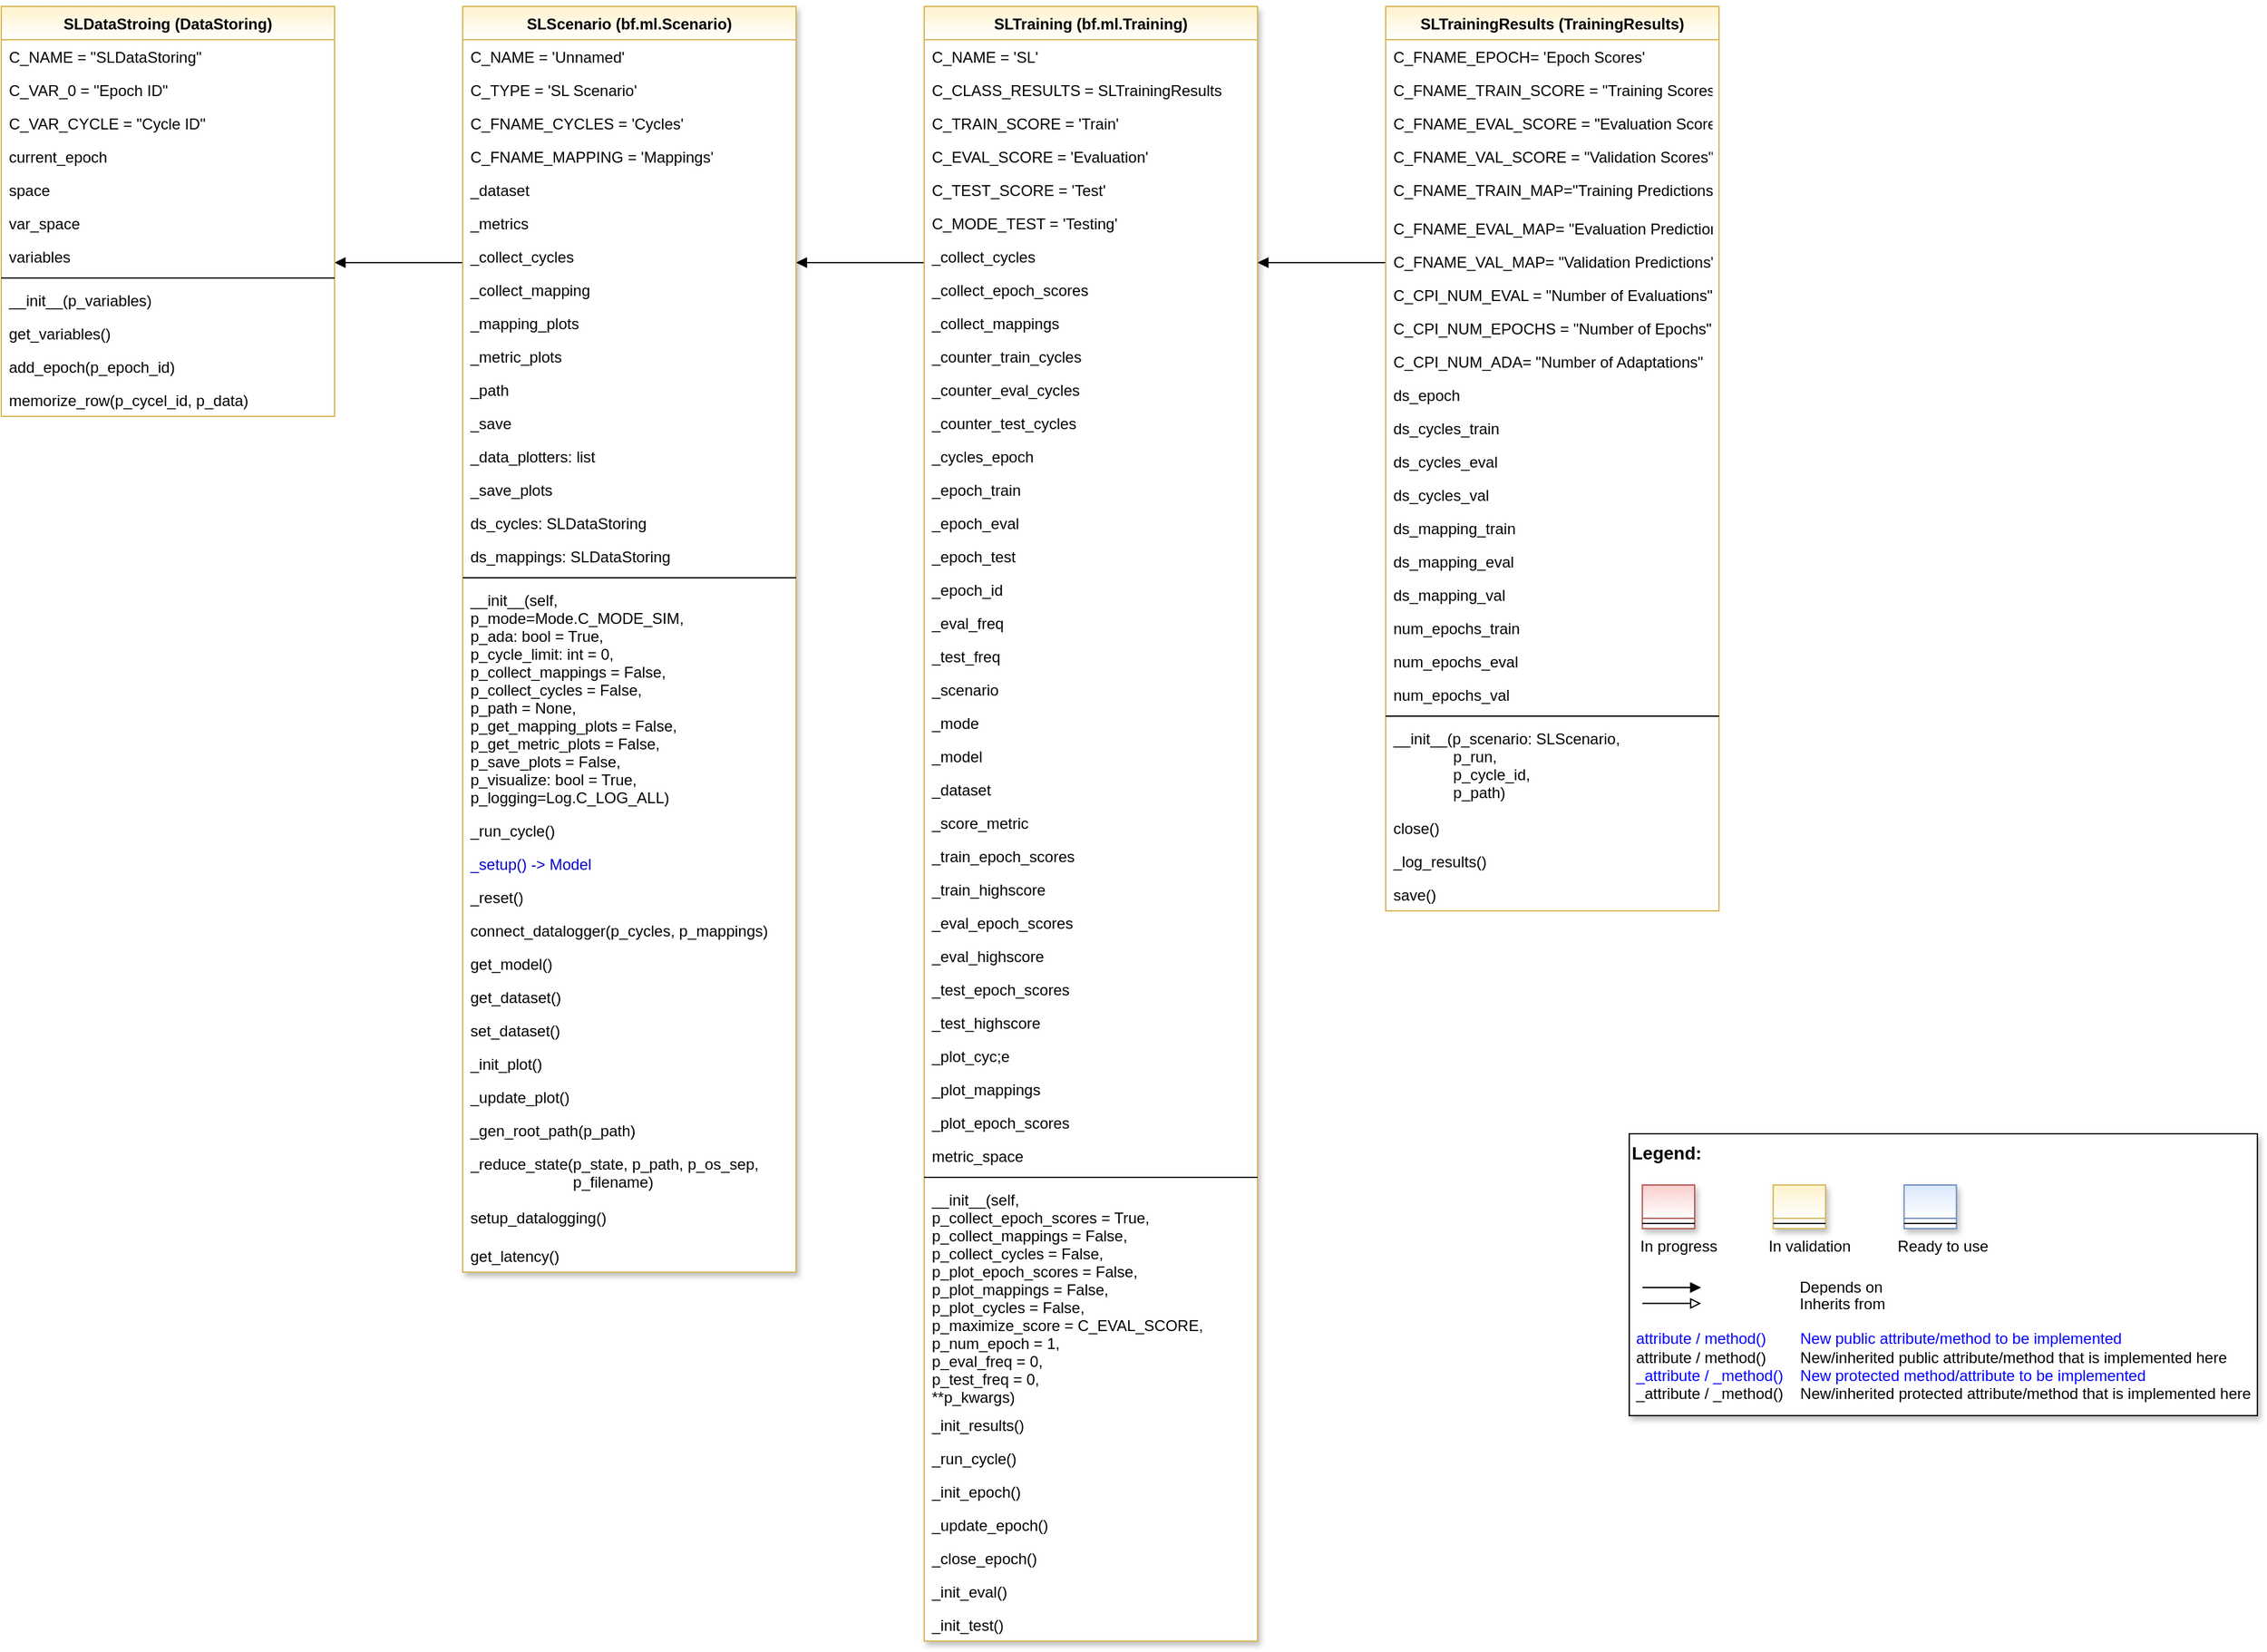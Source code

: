 <mxfile version="20.2.3" type="device"><diagram id="Pyk5RbYVW8fhE4Jm_Tjc" name="Page-1"><mxGraphModel dx="1024" dy="689" grid="1" gridSize="10" guides="1" tooltips="1" connect="1" arrows="1" fold="1" page="1" pageScale="1" pageWidth="4681" pageHeight="3300" math="0" shadow="0"><root><mxCell id="0"/><mxCell id="1" parent="0"/><mxCell id="3GnxijYAT0KeObN0MTjf-117" style="edgeStyle=orthogonalEdgeStyle;rounded=0;orthogonalLoop=1;jettySize=auto;html=1;endArrow=block;endFill=1;" edge="1" parent="1" source="3GnxijYAT0KeObN0MTjf-1" target="3GnxijYAT0KeObN0MTjf-45"><mxGeometry relative="1" as="geometry"><Array as="points"><mxPoint x="820" y="360"/><mxPoint x="820" y="360"/></Array></mxGeometry></mxCell><mxCell id="3GnxijYAT0KeObN0MTjf-1" value="SLTraining (bf.ml.Training)" style="swimlane;fontStyle=1;align=center;verticalAlign=top;childLayout=stackLayout;horizontal=1;startSize=26;horizontalStack=0;resizeParent=1;resizeLast=0;collapsible=1;marginBottom=0;rounded=0;shadow=1;strokeWidth=1;fillColor=#fff2cc;strokeColor=#d6b656;swimlaneFillColor=default;gradientColor=#FFFFFF;" vertex="1" parent="1"><mxGeometry x="880" y="160" width="260" height="1276" as="geometry"><mxRectangle x="230" y="140" width="160" height="26" as="alternateBounds"/></mxGeometry></mxCell><mxCell id="3GnxijYAT0KeObN0MTjf-2" value="C_NAME = 'SL'" style="text;align=left;verticalAlign=top;spacingLeft=4;spacingRight=4;overflow=hidden;rotatable=0;points=[[0,0.5],[1,0.5]];portConstraint=eastwest;" vertex="1" parent="3GnxijYAT0KeObN0MTjf-1"><mxGeometry y="26" width="260" height="26" as="geometry"/></mxCell><mxCell id="3GnxijYAT0KeObN0MTjf-3" value="C_CLASS_RESULTS = SLTrainingResults" style="text;align=left;verticalAlign=top;spacingLeft=4;spacingRight=4;overflow=hidden;rotatable=0;points=[[0,0.5],[1,0.5]];portConstraint=eastwest;" vertex="1" parent="3GnxijYAT0KeObN0MTjf-1"><mxGeometry y="52" width="260" height="26" as="geometry"/></mxCell><mxCell id="3GnxijYAT0KeObN0MTjf-4" value="C_TRAIN_SCORE = 'Train'" style="text;align=left;verticalAlign=top;spacingLeft=4;spacingRight=4;overflow=hidden;rotatable=0;points=[[0,0.5],[1,0.5]];portConstraint=eastwest;" vertex="1" parent="3GnxijYAT0KeObN0MTjf-1"><mxGeometry y="78" width="260" height="26" as="geometry"/></mxCell><mxCell id="3GnxijYAT0KeObN0MTjf-5" value="C_EVAL_SCORE = 'Evaluation'" style="text;align=left;verticalAlign=top;spacingLeft=4;spacingRight=4;overflow=hidden;rotatable=0;points=[[0,0.5],[1,0.5]];portConstraint=eastwest;" vertex="1" parent="3GnxijYAT0KeObN0MTjf-1"><mxGeometry y="104" width="260" height="26" as="geometry"/></mxCell><mxCell id="3GnxijYAT0KeObN0MTjf-6" value="C_TEST_SCORE = 'Test'" style="text;align=left;verticalAlign=top;spacingLeft=4;spacingRight=4;overflow=hidden;rotatable=0;points=[[0,0.5],[1,0.5]];portConstraint=eastwest;" vertex="1" parent="3GnxijYAT0KeObN0MTjf-1"><mxGeometry y="130" width="260" height="26" as="geometry"/></mxCell><mxCell id="3GnxijYAT0KeObN0MTjf-7" value="C_MODE_TEST = 'Testing'" style="text;align=left;verticalAlign=top;spacingLeft=4;spacingRight=4;overflow=hidden;rotatable=0;points=[[0,0.5],[1,0.5]];portConstraint=eastwest;" vertex="1" parent="3GnxijYAT0KeObN0MTjf-1"><mxGeometry y="156" width="260" height="26" as="geometry"/></mxCell><mxCell id="3GnxijYAT0KeObN0MTjf-8" value="_collect_cycles" style="text;align=left;verticalAlign=top;spacingLeft=4;spacingRight=4;overflow=hidden;rotatable=0;points=[[0,0.5],[1,0.5]];portConstraint=eastwest;" vertex="1" parent="3GnxijYAT0KeObN0MTjf-1"><mxGeometry y="182" width="260" height="26" as="geometry"/></mxCell><mxCell id="3GnxijYAT0KeObN0MTjf-9" value="_collect_epoch_scores" style="text;align=left;verticalAlign=top;spacingLeft=4;spacingRight=4;overflow=hidden;rotatable=0;points=[[0,0.5],[1,0.5]];portConstraint=eastwest;" vertex="1" parent="3GnxijYAT0KeObN0MTjf-1"><mxGeometry y="208" width="260" height="26" as="geometry"/></mxCell><mxCell id="3GnxijYAT0KeObN0MTjf-10" value="_collect_mappings" style="text;align=left;verticalAlign=top;spacingLeft=4;spacingRight=4;overflow=hidden;rotatable=0;points=[[0,0.5],[1,0.5]];portConstraint=eastwest;" vertex="1" parent="3GnxijYAT0KeObN0MTjf-1"><mxGeometry y="234" width="260" height="26" as="geometry"/></mxCell><mxCell id="3GnxijYAT0KeObN0MTjf-11" value="_counter_train_cycles" style="text;align=left;verticalAlign=top;spacingLeft=4;spacingRight=4;overflow=hidden;rotatable=0;points=[[0,0.5],[1,0.5]];portConstraint=eastwest;" vertex="1" parent="3GnxijYAT0KeObN0MTjf-1"><mxGeometry y="260" width="260" height="26" as="geometry"/></mxCell><mxCell id="3GnxijYAT0KeObN0MTjf-12" value="_counter_eval_cycles" style="text;align=left;verticalAlign=top;spacingLeft=4;spacingRight=4;overflow=hidden;rotatable=0;points=[[0,0.5],[1,0.5]];portConstraint=eastwest;" vertex="1" parent="3GnxijYAT0KeObN0MTjf-1"><mxGeometry y="286" width="260" height="26" as="geometry"/></mxCell><mxCell id="3GnxijYAT0KeObN0MTjf-13" value="_counter_test_cycles" style="text;align=left;verticalAlign=top;spacingLeft=4;spacingRight=4;overflow=hidden;rotatable=0;points=[[0,0.5],[1,0.5]];portConstraint=eastwest;" vertex="1" parent="3GnxijYAT0KeObN0MTjf-1"><mxGeometry y="312" width="260" height="26" as="geometry"/></mxCell><mxCell id="3GnxijYAT0KeObN0MTjf-14" value="_cycles_epoch" style="text;align=left;verticalAlign=top;spacingLeft=4;spacingRight=4;overflow=hidden;rotatable=0;points=[[0,0.5],[1,0.5]];portConstraint=eastwest;" vertex="1" parent="3GnxijYAT0KeObN0MTjf-1"><mxGeometry y="338" width="260" height="26" as="geometry"/></mxCell><mxCell id="3GnxijYAT0KeObN0MTjf-15" value="_epoch_train" style="text;align=left;verticalAlign=top;spacingLeft=4;spacingRight=4;overflow=hidden;rotatable=0;points=[[0,0.5],[1,0.5]];portConstraint=eastwest;" vertex="1" parent="3GnxijYAT0KeObN0MTjf-1"><mxGeometry y="364" width="260" height="26" as="geometry"/></mxCell><mxCell id="3GnxijYAT0KeObN0MTjf-16" value="_epoch_eval" style="text;align=left;verticalAlign=top;spacingLeft=4;spacingRight=4;overflow=hidden;rotatable=0;points=[[0,0.5],[1,0.5]];portConstraint=eastwest;" vertex="1" parent="3GnxijYAT0KeObN0MTjf-1"><mxGeometry y="390" width="260" height="26" as="geometry"/></mxCell><mxCell id="3GnxijYAT0KeObN0MTjf-17" value="_epoch_test" style="text;align=left;verticalAlign=top;spacingLeft=4;spacingRight=4;overflow=hidden;rotatable=0;points=[[0,0.5],[1,0.5]];portConstraint=eastwest;" vertex="1" parent="3GnxijYAT0KeObN0MTjf-1"><mxGeometry y="416" width="260" height="26" as="geometry"/></mxCell><mxCell id="3GnxijYAT0KeObN0MTjf-18" value="_epoch_id" style="text;align=left;verticalAlign=top;spacingLeft=4;spacingRight=4;overflow=hidden;rotatable=0;points=[[0,0.5],[1,0.5]];portConstraint=eastwest;" vertex="1" parent="3GnxijYAT0KeObN0MTjf-1"><mxGeometry y="442" width="260" height="26" as="geometry"/></mxCell><mxCell id="3GnxijYAT0KeObN0MTjf-19" value="_eval_freq" style="text;align=left;verticalAlign=top;spacingLeft=4;spacingRight=4;overflow=hidden;rotatable=0;points=[[0,0.5],[1,0.5]];portConstraint=eastwest;" vertex="1" parent="3GnxijYAT0KeObN0MTjf-1"><mxGeometry y="468" width="260" height="26" as="geometry"/></mxCell><mxCell id="3GnxijYAT0KeObN0MTjf-20" value="_test_freq" style="text;align=left;verticalAlign=top;spacingLeft=4;spacingRight=4;overflow=hidden;rotatable=0;points=[[0,0.5],[1,0.5]];portConstraint=eastwest;" vertex="1" parent="3GnxijYAT0KeObN0MTjf-1"><mxGeometry y="494" width="260" height="26" as="geometry"/></mxCell><mxCell id="3GnxijYAT0KeObN0MTjf-21" value="_scenario" style="text;align=left;verticalAlign=top;spacingLeft=4;spacingRight=4;overflow=hidden;rotatable=0;points=[[0,0.5],[1,0.5]];portConstraint=eastwest;" vertex="1" parent="3GnxijYAT0KeObN0MTjf-1"><mxGeometry y="520" width="260" height="26" as="geometry"/></mxCell><mxCell id="3GnxijYAT0KeObN0MTjf-22" value="_mode" style="text;align=left;verticalAlign=top;spacingLeft=4;spacingRight=4;overflow=hidden;rotatable=0;points=[[0,0.5],[1,0.5]];portConstraint=eastwest;" vertex="1" parent="3GnxijYAT0KeObN0MTjf-1"><mxGeometry y="546" width="260" height="26" as="geometry"/></mxCell><mxCell id="3GnxijYAT0KeObN0MTjf-23" value="_model" style="text;align=left;verticalAlign=top;spacingLeft=4;spacingRight=4;overflow=hidden;rotatable=0;points=[[0,0.5],[1,0.5]];portConstraint=eastwest;" vertex="1" parent="3GnxijYAT0KeObN0MTjf-1"><mxGeometry y="572" width="260" height="26" as="geometry"/></mxCell><mxCell id="3GnxijYAT0KeObN0MTjf-24" value="_dataset" style="text;align=left;verticalAlign=top;spacingLeft=4;spacingRight=4;overflow=hidden;rotatable=0;points=[[0,0.5],[1,0.5]];portConstraint=eastwest;" vertex="1" parent="3GnxijYAT0KeObN0MTjf-1"><mxGeometry y="598" width="260" height="26" as="geometry"/></mxCell><mxCell id="3GnxijYAT0KeObN0MTjf-25" value="_score_metric" style="text;align=left;verticalAlign=top;spacingLeft=4;spacingRight=4;overflow=hidden;rotatable=0;points=[[0,0.5],[1,0.5]];portConstraint=eastwest;" vertex="1" parent="3GnxijYAT0KeObN0MTjf-1"><mxGeometry y="624" width="260" height="26" as="geometry"/></mxCell><mxCell id="3GnxijYAT0KeObN0MTjf-26" value="_train_epoch_scores" style="text;align=left;verticalAlign=top;spacingLeft=4;spacingRight=4;overflow=hidden;rotatable=0;points=[[0,0.5],[1,0.5]];portConstraint=eastwest;" vertex="1" parent="3GnxijYAT0KeObN0MTjf-1"><mxGeometry y="650" width="260" height="26" as="geometry"/></mxCell><mxCell id="3GnxijYAT0KeObN0MTjf-27" value="_train_highscore" style="text;align=left;verticalAlign=top;spacingLeft=4;spacingRight=4;overflow=hidden;rotatable=0;points=[[0,0.5],[1,0.5]];portConstraint=eastwest;" vertex="1" parent="3GnxijYAT0KeObN0MTjf-1"><mxGeometry y="676" width="260" height="26" as="geometry"/></mxCell><mxCell id="3GnxijYAT0KeObN0MTjf-28" value="_eval_epoch_scores" style="text;align=left;verticalAlign=top;spacingLeft=4;spacingRight=4;overflow=hidden;rotatable=0;points=[[0,0.5],[1,0.5]];portConstraint=eastwest;" vertex="1" parent="3GnxijYAT0KeObN0MTjf-1"><mxGeometry y="702" width="260" height="26" as="geometry"/></mxCell><mxCell id="3GnxijYAT0KeObN0MTjf-29" value="_eval_highscore" style="text;align=left;verticalAlign=top;spacingLeft=4;spacingRight=4;overflow=hidden;rotatable=0;points=[[0,0.5],[1,0.5]];portConstraint=eastwest;" vertex="1" parent="3GnxijYAT0KeObN0MTjf-1"><mxGeometry y="728" width="260" height="26" as="geometry"/></mxCell><mxCell id="3GnxijYAT0KeObN0MTjf-30" value="_test_epoch_scores" style="text;align=left;verticalAlign=top;spacingLeft=4;spacingRight=4;overflow=hidden;rotatable=0;points=[[0,0.5],[1,0.5]];portConstraint=eastwest;" vertex="1" parent="3GnxijYAT0KeObN0MTjf-1"><mxGeometry y="754" width="260" height="26" as="geometry"/></mxCell><mxCell id="3GnxijYAT0KeObN0MTjf-31" value="_test_highscore" style="text;align=left;verticalAlign=top;spacingLeft=4;spacingRight=4;overflow=hidden;rotatable=0;points=[[0,0.5],[1,0.5]];portConstraint=eastwest;" vertex="1" parent="3GnxijYAT0KeObN0MTjf-1"><mxGeometry y="780" width="260" height="26" as="geometry"/></mxCell><mxCell id="3GnxijYAT0KeObN0MTjf-32" value="_plot_cyc;e" style="text;align=left;verticalAlign=top;spacingLeft=4;spacingRight=4;overflow=hidden;rotatable=0;points=[[0,0.5],[1,0.5]];portConstraint=eastwest;" vertex="1" parent="3GnxijYAT0KeObN0MTjf-1"><mxGeometry y="806" width="260" height="26" as="geometry"/></mxCell><mxCell id="3GnxijYAT0KeObN0MTjf-33" value="_plot_mappings" style="text;align=left;verticalAlign=top;spacingLeft=4;spacingRight=4;overflow=hidden;rotatable=0;points=[[0,0.5],[1,0.5]];portConstraint=eastwest;" vertex="1" parent="3GnxijYAT0KeObN0MTjf-1"><mxGeometry y="832" width="260" height="26" as="geometry"/></mxCell><mxCell id="3GnxijYAT0KeObN0MTjf-34" value="_plot_epoch_scores" style="text;align=left;verticalAlign=top;spacingLeft=4;spacingRight=4;overflow=hidden;rotatable=0;points=[[0,0.5],[1,0.5]];portConstraint=eastwest;" vertex="1" parent="3GnxijYAT0KeObN0MTjf-1"><mxGeometry y="858" width="260" height="26" as="geometry"/></mxCell><mxCell id="3GnxijYAT0KeObN0MTjf-35" value="metric_space" style="text;align=left;verticalAlign=top;spacingLeft=4;spacingRight=4;overflow=hidden;rotatable=0;points=[[0,0.5],[1,0.5]];portConstraint=eastwest;" vertex="1" parent="3GnxijYAT0KeObN0MTjf-1"><mxGeometry y="884" width="260" height="26" as="geometry"/></mxCell><mxCell id="3GnxijYAT0KeObN0MTjf-36" value="" style="line;html=1;strokeWidth=1;align=left;verticalAlign=middle;spacingTop=-1;spacingLeft=3;spacingRight=3;rotatable=0;labelPosition=right;points=[];portConstraint=eastwest;" vertex="1" parent="3GnxijYAT0KeObN0MTjf-1"><mxGeometry y="910" width="260" height="8" as="geometry"/></mxCell><mxCell id="3GnxijYAT0KeObN0MTjf-37" value="__init__(self,&#10;             p_collect_epoch_scores = True,&#10;             p_collect_mappings = False,&#10;             p_collect_cycles = False,&#10;             p_plot_epoch_scores = False,&#10;             p_plot_mappings = False,&#10;             p_plot_cycles = False,&#10;             p_maximize_score = C_EVAL_SCORE,&#10;             p_num_epoch = 1,&#10;             p_eval_freq = 0,&#10;             p_test_freq = 0,&#10;             **p_kwargs)" style="text;align=left;verticalAlign=top;spacingLeft=4;spacingRight=4;overflow=hidden;rotatable=0;points=[[0,0.5],[1,0.5]];portConstraint=eastwest;" vertex="1" parent="3GnxijYAT0KeObN0MTjf-1"><mxGeometry y="918" width="260" height="176" as="geometry"/></mxCell><mxCell id="3GnxijYAT0KeObN0MTjf-38" value="_init_results()" style="text;align=left;verticalAlign=top;spacingLeft=4;spacingRight=4;overflow=hidden;rotatable=0;points=[[0,0.5],[1,0.5]];portConstraint=eastwest;" vertex="1" parent="3GnxijYAT0KeObN0MTjf-1"><mxGeometry y="1094" width="260" height="26" as="geometry"/></mxCell><mxCell id="3GnxijYAT0KeObN0MTjf-39" value="_run_cycle()" style="text;align=left;verticalAlign=top;spacingLeft=4;spacingRight=4;overflow=hidden;rotatable=0;points=[[0,0.5],[1,0.5]];portConstraint=eastwest;" vertex="1" parent="3GnxijYAT0KeObN0MTjf-1"><mxGeometry y="1120" width="260" height="26" as="geometry"/></mxCell><mxCell id="3GnxijYAT0KeObN0MTjf-40" value="_init_epoch()" style="text;align=left;verticalAlign=top;spacingLeft=4;spacingRight=4;overflow=hidden;rotatable=0;points=[[0,0.5],[1,0.5]];portConstraint=eastwest;" vertex="1" parent="3GnxijYAT0KeObN0MTjf-1"><mxGeometry y="1146" width="260" height="26" as="geometry"/></mxCell><mxCell id="3GnxijYAT0KeObN0MTjf-41" value="_update_epoch()" style="text;align=left;verticalAlign=top;spacingLeft=4;spacingRight=4;overflow=hidden;rotatable=0;points=[[0,0.5],[1,0.5]];portConstraint=eastwest;" vertex="1" parent="3GnxijYAT0KeObN0MTjf-1"><mxGeometry y="1172" width="260" height="26" as="geometry"/></mxCell><mxCell id="3GnxijYAT0KeObN0MTjf-42" value="_close_epoch()" style="text;align=left;verticalAlign=top;spacingLeft=4;spacingRight=4;overflow=hidden;rotatable=0;points=[[0,0.5],[1,0.5]];portConstraint=eastwest;" vertex="1" parent="3GnxijYAT0KeObN0MTjf-1"><mxGeometry y="1198" width="260" height="26" as="geometry"/></mxCell><mxCell id="3GnxijYAT0KeObN0MTjf-43" value="_init_eval()" style="text;align=left;verticalAlign=top;spacingLeft=4;spacingRight=4;overflow=hidden;rotatable=0;points=[[0,0.5],[1,0.5]];portConstraint=eastwest;" vertex="1" parent="3GnxijYAT0KeObN0MTjf-1"><mxGeometry y="1224" width="260" height="26" as="geometry"/></mxCell><mxCell id="3GnxijYAT0KeObN0MTjf-44" value="_init_test()" style="text;align=left;verticalAlign=top;spacingLeft=4;spacingRight=4;overflow=hidden;rotatable=0;points=[[0,0.5],[1,0.5]];portConstraint=eastwest;" vertex="1" parent="3GnxijYAT0KeObN0MTjf-1"><mxGeometry y="1250" width="260" height="26" as="geometry"/></mxCell><mxCell id="3GnxijYAT0KeObN0MTjf-116" style="edgeStyle=orthogonalEdgeStyle;rounded=0;orthogonalLoop=1;jettySize=auto;html=1;endArrow=block;endFill=1;" edge="1" parent="1" source="3GnxijYAT0KeObN0MTjf-45" target="3GnxijYAT0KeObN0MTjf-103"><mxGeometry relative="1" as="geometry"><Array as="points"><mxPoint x="440" y="360"/><mxPoint x="440" y="360"/></Array></mxGeometry></mxCell><mxCell id="3GnxijYAT0KeObN0MTjf-45" value="SLScenario (bf.ml.Scenario)" style="swimlane;fontStyle=1;align=center;verticalAlign=top;childLayout=stackLayout;horizontal=1;startSize=26;horizontalStack=0;resizeParent=1;resizeLast=0;collapsible=1;marginBottom=0;rounded=0;shadow=1;strokeWidth=1;fillColor=#fff2cc;strokeColor=#d6b656;swimlaneFillColor=default;gradientColor=#FFFFFF;" vertex="1" parent="1"><mxGeometry x="520" y="160" width="260" height="988" as="geometry"><mxRectangle x="230" y="140" width="160" height="26" as="alternateBounds"/></mxGeometry></mxCell><mxCell id="3GnxijYAT0KeObN0MTjf-46" value="C_NAME = 'Unnamed'" style="text;align=left;verticalAlign=top;spacingLeft=4;spacingRight=4;overflow=hidden;rotatable=0;points=[[0,0.5],[1,0.5]];portConstraint=eastwest;" vertex="1" parent="3GnxijYAT0KeObN0MTjf-45"><mxGeometry y="26" width="260" height="26" as="geometry"/></mxCell><mxCell id="3GnxijYAT0KeObN0MTjf-47" value="C_TYPE = 'SL Scenario'" style="text;align=left;verticalAlign=top;spacingLeft=4;spacingRight=4;overflow=hidden;rotatable=0;points=[[0,0.5],[1,0.5]];portConstraint=eastwest;" vertex="1" parent="3GnxijYAT0KeObN0MTjf-45"><mxGeometry y="52" width="260" height="26" as="geometry"/></mxCell><mxCell id="3GnxijYAT0KeObN0MTjf-48" value="C_FNAME_CYCLES = 'Cycles'" style="text;align=left;verticalAlign=top;spacingLeft=4;spacingRight=4;overflow=hidden;rotatable=0;points=[[0,0.5],[1,0.5]];portConstraint=eastwest;" vertex="1" parent="3GnxijYAT0KeObN0MTjf-45"><mxGeometry y="78" width="260" height="26" as="geometry"/></mxCell><mxCell id="3GnxijYAT0KeObN0MTjf-49" value="C_FNAME_MAPPING = 'Mappings'" style="text;align=left;verticalAlign=top;spacingLeft=4;spacingRight=4;overflow=hidden;rotatable=0;points=[[0,0.5],[1,0.5]];portConstraint=eastwest;" vertex="1" parent="3GnxijYAT0KeObN0MTjf-45"><mxGeometry y="104" width="260" height="26" as="geometry"/></mxCell><mxCell id="3GnxijYAT0KeObN0MTjf-50" value="_dataset" style="text;align=left;verticalAlign=top;spacingLeft=4;spacingRight=4;overflow=hidden;rotatable=0;points=[[0,0.5],[1,0.5]];portConstraint=eastwest;" vertex="1" parent="3GnxijYAT0KeObN0MTjf-45"><mxGeometry y="130" width="260" height="26" as="geometry"/></mxCell><mxCell id="3GnxijYAT0KeObN0MTjf-51" value="_metrics" style="text;align=left;verticalAlign=top;spacingLeft=4;spacingRight=4;overflow=hidden;rotatable=0;points=[[0,0.5],[1,0.5]];portConstraint=eastwest;" vertex="1" parent="3GnxijYAT0KeObN0MTjf-45"><mxGeometry y="156" width="260" height="26" as="geometry"/></mxCell><mxCell id="3GnxijYAT0KeObN0MTjf-52" value="_collect_cycles" style="text;align=left;verticalAlign=top;spacingLeft=4;spacingRight=4;overflow=hidden;rotatable=0;points=[[0,0.5],[1,0.5]];portConstraint=eastwest;" vertex="1" parent="3GnxijYAT0KeObN0MTjf-45"><mxGeometry y="182" width="260" height="26" as="geometry"/></mxCell><mxCell id="3GnxijYAT0KeObN0MTjf-53" value="_collect_mapping" style="text;align=left;verticalAlign=top;spacingLeft=4;spacingRight=4;overflow=hidden;rotatable=0;points=[[0,0.5],[1,0.5]];portConstraint=eastwest;" vertex="1" parent="3GnxijYAT0KeObN0MTjf-45"><mxGeometry y="208" width="260" height="26" as="geometry"/></mxCell><mxCell id="3GnxijYAT0KeObN0MTjf-54" value="_mapping_plots" style="text;align=left;verticalAlign=top;spacingLeft=4;spacingRight=4;overflow=hidden;rotatable=0;points=[[0,0.5],[1,0.5]];portConstraint=eastwest;" vertex="1" parent="3GnxijYAT0KeObN0MTjf-45"><mxGeometry y="234" width="260" height="26" as="geometry"/></mxCell><mxCell id="3GnxijYAT0KeObN0MTjf-55" value="_metric_plots" style="text;align=left;verticalAlign=top;spacingLeft=4;spacingRight=4;overflow=hidden;rotatable=0;points=[[0,0.5],[1,0.5]];portConstraint=eastwest;" vertex="1" parent="3GnxijYAT0KeObN0MTjf-45"><mxGeometry y="260" width="260" height="26" as="geometry"/></mxCell><mxCell id="3GnxijYAT0KeObN0MTjf-56" value="_path" style="text;align=left;verticalAlign=top;spacingLeft=4;spacingRight=4;overflow=hidden;rotatable=0;points=[[0,0.5],[1,0.5]];portConstraint=eastwest;" vertex="1" parent="3GnxijYAT0KeObN0MTjf-45"><mxGeometry y="286" width="260" height="26" as="geometry"/></mxCell><mxCell id="3GnxijYAT0KeObN0MTjf-57" value="_save" style="text;align=left;verticalAlign=top;spacingLeft=4;spacingRight=4;overflow=hidden;rotatable=0;points=[[0,0.5],[1,0.5]];portConstraint=eastwest;" vertex="1" parent="3GnxijYAT0KeObN0MTjf-45"><mxGeometry y="312" width="260" height="26" as="geometry"/></mxCell><mxCell id="3GnxijYAT0KeObN0MTjf-58" value="_data_plotters: list" style="text;align=left;verticalAlign=top;spacingLeft=4;spacingRight=4;overflow=hidden;rotatable=0;points=[[0,0.5],[1,0.5]];portConstraint=eastwest;" vertex="1" parent="3GnxijYAT0KeObN0MTjf-45"><mxGeometry y="338" width="260" height="26" as="geometry"/></mxCell><mxCell id="3GnxijYAT0KeObN0MTjf-59" value="_save_plots" style="text;align=left;verticalAlign=top;spacingLeft=4;spacingRight=4;overflow=hidden;rotatable=0;points=[[0,0.5],[1,0.5]];portConstraint=eastwest;" vertex="1" parent="3GnxijYAT0KeObN0MTjf-45"><mxGeometry y="364" width="260" height="26" as="geometry"/></mxCell><mxCell id="3GnxijYAT0KeObN0MTjf-60" value="ds_cycles: SLDataStoring" style="text;align=left;verticalAlign=top;spacingLeft=4;spacingRight=4;overflow=hidden;rotatable=0;points=[[0,0.5],[1,0.5]];portConstraint=eastwest;" vertex="1" parent="3GnxijYAT0KeObN0MTjf-45"><mxGeometry y="390" width="260" height="26" as="geometry"/></mxCell><mxCell id="3GnxijYAT0KeObN0MTjf-61" value="ds_mappings: SLDataStoring" style="text;align=left;verticalAlign=top;spacingLeft=4;spacingRight=4;overflow=hidden;rotatable=0;points=[[0,0.5],[1,0.5]];portConstraint=eastwest;" vertex="1" parent="3GnxijYAT0KeObN0MTjf-45"><mxGeometry y="416" width="260" height="26" as="geometry"/></mxCell><mxCell id="3GnxijYAT0KeObN0MTjf-62" value="" style="line;html=1;strokeWidth=1;align=left;verticalAlign=middle;spacingTop=-1;spacingLeft=3;spacingRight=3;rotatable=0;labelPosition=right;points=[];portConstraint=eastwest;" vertex="1" parent="3GnxijYAT0KeObN0MTjf-45"><mxGeometry y="442" width="260" height="8" as="geometry"/></mxCell><mxCell id="3GnxijYAT0KeObN0MTjf-63" value="__init__(self,&#10;             p_mode=Mode.C_MODE_SIM,&#10;             p_ada: bool = True,&#10;             p_cycle_limit: int = 0,&#10;             p_collect_mappings = False,&#10;             p_collect_cycles = False,&#10;             p_path = None,&#10;             p_get_mapping_plots = False,&#10;             p_get_metric_plots = False,&#10;             p_save_plots = False,&#10;             p_visualize: bool = True,&#10;             p_logging=Log.C_LOG_ALL)" style="text;align=left;verticalAlign=top;spacingLeft=4;spacingRight=4;overflow=hidden;rotatable=0;points=[[0,0.5],[1,0.5]];portConstraint=eastwest;" vertex="1" parent="3GnxijYAT0KeObN0MTjf-45"><mxGeometry y="450" width="260" height="180" as="geometry"/></mxCell><mxCell id="3GnxijYAT0KeObN0MTjf-64" value="_run_cycle()" style="text;align=left;verticalAlign=top;spacingLeft=4;spacingRight=4;overflow=hidden;rotatable=0;points=[[0,0.5],[1,0.5]];portConstraint=eastwest;" vertex="1" parent="3GnxijYAT0KeObN0MTjf-45"><mxGeometry y="630" width="260" height="26" as="geometry"/></mxCell><mxCell id="3GnxijYAT0KeObN0MTjf-65" value="_setup() -&gt; Model" style="text;align=left;verticalAlign=top;spacingLeft=4;spacingRight=4;overflow=hidden;rotatable=0;points=[[0,0.5],[1,0.5]];portConstraint=eastwest;fontColor=#0000CC;" vertex="1" parent="3GnxijYAT0KeObN0MTjf-45"><mxGeometry y="656" width="260" height="26" as="geometry"/></mxCell><mxCell id="3GnxijYAT0KeObN0MTjf-66" value="_reset()" style="text;align=left;verticalAlign=top;spacingLeft=4;spacingRight=4;overflow=hidden;rotatable=0;points=[[0,0.5],[1,0.5]];portConstraint=eastwest;" vertex="1" parent="3GnxijYAT0KeObN0MTjf-45"><mxGeometry y="682" width="260" height="26" as="geometry"/></mxCell><mxCell id="3GnxijYAT0KeObN0MTjf-67" value="connect_datalogger(p_cycles, p_mappings)" style="text;align=left;verticalAlign=top;spacingLeft=4;spacingRight=4;overflow=hidden;rotatable=0;points=[[0,0.5],[1,0.5]];portConstraint=eastwest;" vertex="1" parent="3GnxijYAT0KeObN0MTjf-45"><mxGeometry y="708" width="260" height="26" as="geometry"/></mxCell><mxCell id="3GnxijYAT0KeObN0MTjf-68" value="get_model()" style="text;align=left;verticalAlign=top;spacingLeft=4;spacingRight=4;overflow=hidden;rotatable=0;points=[[0,0.5],[1,0.5]];portConstraint=eastwest;" vertex="1" parent="3GnxijYAT0KeObN0MTjf-45"><mxGeometry y="734" width="260" height="26" as="geometry"/></mxCell><mxCell id="3GnxijYAT0KeObN0MTjf-69" value="get_dataset()" style="text;align=left;verticalAlign=top;spacingLeft=4;spacingRight=4;overflow=hidden;rotatable=0;points=[[0,0.5],[1,0.5]];portConstraint=eastwest;" vertex="1" parent="3GnxijYAT0KeObN0MTjf-45"><mxGeometry y="760" width="260" height="26" as="geometry"/></mxCell><mxCell id="3GnxijYAT0KeObN0MTjf-70" value="set_dataset()" style="text;align=left;verticalAlign=top;spacingLeft=4;spacingRight=4;overflow=hidden;rotatable=0;points=[[0,0.5],[1,0.5]];portConstraint=eastwest;" vertex="1" parent="3GnxijYAT0KeObN0MTjf-45"><mxGeometry y="786" width="260" height="26" as="geometry"/></mxCell><mxCell id="3GnxijYAT0KeObN0MTjf-71" value="_init_plot()" style="text;align=left;verticalAlign=top;spacingLeft=4;spacingRight=4;overflow=hidden;rotatable=0;points=[[0,0.5],[1,0.5]];portConstraint=eastwest;" vertex="1" parent="3GnxijYAT0KeObN0MTjf-45"><mxGeometry y="812" width="260" height="26" as="geometry"/></mxCell><mxCell id="3GnxijYAT0KeObN0MTjf-72" value="_update_plot()" style="text;align=left;verticalAlign=top;spacingLeft=4;spacingRight=4;overflow=hidden;rotatable=0;points=[[0,0.5],[1,0.5]];portConstraint=eastwest;" vertex="1" parent="3GnxijYAT0KeObN0MTjf-45"><mxGeometry y="838" width="260" height="26" as="geometry"/></mxCell><mxCell id="3GnxijYAT0KeObN0MTjf-73" value="_gen_root_path(p_path)" style="text;align=left;verticalAlign=top;spacingLeft=4;spacingRight=4;overflow=hidden;rotatable=0;points=[[0,0.5],[1,0.5]];portConstraint=eastwest;" vertex="1" parent="3GnxijYAT0KeObN0MTjf-45"><mxGeometry y="864" width="260" height="26" as="geometry"/></mxCell><mxCell id="3GnxijYAT0KeObN0MTjf-74" value="_reduce_state(p_state, p_path, p_os_sep,                         p_filename)" style="text;align=left;verticalAlign=top;spacingLeft=4;spacingRight=4;overflow=hidden;rotatable=0;points=[[0,0.5],[1,0.5]];portConstraint=eastwest;whiteSpace=wrap;" vertex="1" parent="3GnxijYAT0KeObN0MTjf-45"><mxGeometry y="890" width="260" height="42" as="geometry"/></mxCell><mxCell id="3GnxijYAT0KeObN0MTjf-75" value="setup_datalogging()" style="text;align=left;verticalAlign=top;spacingLeft=4;spacingRight=4;overflow=hidden;rotatable=0;points=[[0,0.5],[1,0.5]];portConstraint=eastwest;whiteSpace=wrap;" vertex="1" parent="3GnxijYAT0KeObN0MTjf-45"><mxGeometry y="932" width="260" height="30" as="geometry"/></mxCell><mxCell id="3GnxijYAT0KeObN0MTjf-76" value="get_latency()" style="text;align=left;verticalAlign=top;spacingLeft=4;spacingRight=4;overflow=hidden;rotatable=0;points=[[0,0.5],[1,0.5]];portConstraint=eastwest;" vertex="1" parent="3GnxijYAT0KeObN0MTjf-45"><mxGeometry y="962" width="260" height="26" as="geometry"/></mxCell><mxCell id="3GnxijYAT0KeObN0MTjf-118" style="edgeStyle=orthogonalEdgeStyle;rounded=0;orthogonalLoop=1;jettySize=auto;html=1;endArrow=block;endFill=1;" edge="1" parent="1" source="3GnxijYAT0KeObN0MTjf-77" target="3GnxijYAT0KeObN0MTjf-1"><mxGeometry relative="1" as="geometry"><Array as="points"><mxPoint x="1170" y="360"/><mxPoint x="1170" y="360"/></Array></mxGeometry></mxCell><mxCell id="3GnxijYAT0KeObN0MTjf-77" value="SLTrainingResults (TrainingResults)" style="swimlane;fontStyle=1;align=center;verticalAlign=top;childLayout=stackLayout;horizontal=1;startSize=26;horizontalStack=0;resizeParent=1;resizeParentMax=0;resizeLast=0;collapsible=1;marginBottom=0;fillColor=#fff2cc;strokeColor=#d6b656;swimlaneFillColor=default;gradientColor=#FFFFFF;" vertex="1" parent="1"><mxGeometry x="1240" y="160" width="260" height="706" as="geometry"/></mxCell><mxCell id="3GnxijYAT0KeObN0MTjf-78" value="C_FNAME_EPOCH= 'Epoch Scores'" style="text;strokeColor=none;fillColor=none;align=left;verticalAlign=top;spacingLeft=4;spacingRight=4;overflow=hidden;rotatable=0;points=[[0,0.5],[1,0.5]];portConstraint=eastwest;" vertex="1" parent="3GnxijYAT0KeObN0MTjf-77"><mxGeometry y="26" width="260" height="26" as="geometry"/></mxCell><mxCell id="3GnxijYAT0KeObN0MTjf-79" value="C_FNAME_TRAIN_SCORE = &quot;Training Scores&quot;" style="text;strokeColor=none;fillColor=none;align=left;verticalAlign=top;spacingLeft=4;spacingRight=4;overflow=hidden;rotatable=0;points=[[0,0.5],[1,0.5]];portConstraint=eastwest;" vertex="1" parent="3GnxijYAT0KeObN0MTjf-77"><mxGeometry y="52" width="260" height="26" as="geometry"/></mxCell><mxCell id="3GnxijYAT0KeObN0MTjf-80" value="C_FNAME_EVAL_SCORE = &quot;Evaluation Scores&quot;" style="text;strokeColor=none;fillColor=none;align=left;verticalAlign=top;spacingLeft=4;spacingRight=4;overflow=hidden;rotatable=0;points=[[0,0.5],[1,0.5]];portConstraint=eastwest;" vertex="1" parent="3GnxijYAT0KeObN0MTjf-77"><mxGeometry y="78" width="260" height="26" as="geometry"/></mxCell><mxCell id="3GnxijYAT0KeObN0MTjf-81" value="C_FNAME_VAL_SCORE = &quot;Validation Scores&quot;" style="text;strokeColor=none;fillColor=none;align=left;verticalAlign=top;spacingLeft=4;spacingRight=4;overflow=hidden;rotatable=0;points=[[0,0.5],[1,0.5]];portConstraint=eastwest;" vertex="1" parent="3GnxijYAT0KeObN0MTjf-77"><mxGeometry y="104" width="260" height="26" as="geometry"/></mxCell><mxCell id="3GnxijYAT0KeObN0MTjf-82" value="C_FNAME_TRAIN_MAP=&quot;Training Predictions&quot;" style="text;strokeColor=none;fillColor=none;align=left;verticalAlign=top;spacingLeft=4;spacingRight=4;overflow=hidden;rotatable=0;points=[[0,0.5],[1,0.5]];portConstraint=eastwest;" vertex="1" parent="3GnxijYAT0KeObN0MTjf-77"><mxGeometry y="130" width="260" height="30" as="geometry"/></mxCell><mxCell id="3GnxijYAT0KeObN0MTjf-83" value="C_FNAME_EVAL_MAP= &quot;Evaluation Predictions&quot;" style="text;strokeColor=none;fillColor=none;align=left;verticalAlign=top;spacingLeft=4;spacingRight=4;overflow=hidden;rotatable=0;points=[[0,0.5],[1,0.5]];portConstraint=eastwest;" vertex="1" parent="3GnxijYAT0KeObN0MTjf-77"><mxGeometry y="160" width="260" height="26" as="geometry"/></mxCell><mxCell id="3GnxijYAT0KeObN0MTjf-84" value="C_FNAME_VAL_MAP= &quot;Validation Predictions&quot;" style="text;strokeColor=none;fillColor=none;align=left;verticalAlign=top;spacingLeft=4;spacingRight=4;overflow=hidden;rotatable=0;points=[[0,0.5],[1,0.5]];portConstraint=eastwest;" vertex="1" parent="3GnxijYAT0KeObN0MTjf-77"><mxGeometry y="186" width="260" height="26" as="geometry"/></mxCell><mxCell id="3GnxijYAT0KeObN0MTjf-85" value="C_CPI_NUM_EVAL = &quot;Number of Evaluations&quot;" style="text;strokeColor=none;fillColor=none;align=left;verticalAlign=top;spacingLeft=4;spacingRight=4;overflow=hidden;rotatable=0;points=[[0,0.5],[1,0.5]];portConstraint=eastwest;" vertex="1" parent="3GnxijYAT0KeObN0MTjf-77"><mxGeometry y="212" width="260" height="26" as="geometry"/></mxCell><mxCell id="3GnxijYAT0KeObN0MTjf-86" value="C_CPI_NUM_EPOCHS = &quot;Number of Epochs&quot;" style="text;strokeColor=none;fillColor=none;align=left;verticalAlign=top;spacingLeft=4;spacingRight=4;overflow=hidden;rotatable=0;points=[[0,0.5],[1,0.5]];portConstraint=eastwest;" vertex="1" parent="3GnxijYAT0KeObN0MTjf-77"><mxGeometry y="238" width="260" height="26" as="geometry"/></mxCell><mxCell id="3GnxijYAT0KeObN0MTjf-87" value="C_CPI_NUM_ADA= &quot;Number of Adaptations&quot;" style="text;strokeColor=none;fillColor=none;align=left;verticalAlign=top;spacingLeft=4;spacingRight=4;overflow=hidden;rotatable=0;points=[[0,0.5],[1,0.5]];portConstraint=eastwest;" vertex="1" parent="3GnxijYAT0KeObN0MTjf-77"><mxGeometry y="264" width="260" height="26" as="geometry"/></mxCell><mxCell id="3GnxijYAT0KeObN0MTjf-88" value="ds_epoch" style="text;strokeColor=none;fillColor=none;align=left;verticalAlign=top;spacingLeft=4;spacingRight=4;overflow=hidden;rotatable=0;points=[[0,0.5],[1,0.5]];portConstraint=eastwest;" vertex="1" parent="3GnxijYAT0KeObN0MTjf-77"><mxGeometry y="290" width="260" height="26" as="geometry"/></mxCell><mxCell id="3GnxijYAT0KeObN0MTjf-89" value="ds_cycles_train" style="text;strokeColor=none;fillColor=none;align=left;verticalAlign=top;spacingLeft=4;spacingRight=4;overflow=hidden;rotatable=0;points=[[0,0.5],[1,0.5]];portConstraint=eastwest;" vertex="1" parent="3GnxijYAT0KeObN0MTjf-77"><mxGeometry y="316" width="260" height="26" as="geometry"/></mxCell><mxCell id="3GnxijYAT0KeObN0MTjf-90" value="ds_cycles_eval" style="text;strokeColor=none;fillColor=none;align=left;verticalAlign=top;spacingLeft=4;spacingRight=4;overflow=hidden;rotatable=0;points=[[0,0.5],[1,0.5]];portConstraint=eastwest;" vertex="1" parent="3GnxijYAT0KeObN0MTjf-77"><mxGeometry y="342" width="260" height="26" as="geometry"/></mxCell><mxCell id="3GnxijYAT0KeObN0MTjf-91" value="ds_cycles_val" style="text;strokeColor=none;fillColor=none;align=left;verticalAlign=top;spacingLeft=4;spacingRight=4;overflow=hidden;rotatable=0;points=[[0,0.5],[1,0.5]];portConstraint=eastwest;" vertex="1" parent="3GnxijYAT0KeObN0MTjf-77"><mxGeometry y="368" width="260" height="26" as="geometry"/></mxCell><mxCell id="3GnxijYAT0KeObN0MTjf-92" value="ds_mapping_train" style="text;strokeColor=none;fillColor=none;align=left;verticalAlign=top;spacingLeft=4;spacingRight=4;overflow=hidden;rotatable=0;points=[[0,0.5],[1,0.5]];portConstraint=eastwest;" vertex="1" parent="3GnxijYAT0KeObN0MTjf-77"><mxGeometry y="394" width="260" height="26" as="geometry"/></mxCell><mxCell id="3GnxijYAT0KeObN0MTjf-93" value="ds_mapping_eval" style="text;strokeColor=none;fillColor=none;align=left;verticalAlign=top;spacingLeft=4;spacingRight=4;overflow=hidden;rotatable=0;points=[[0,0.5],[1,0.5]];portConstraint=eastwest;" vertex="1" parent="3GnxijYAT0KeObN0MTjf-77"><mxGeometry y="420" width="260" height="26" as="geometry"/></mxCell><mxCell id="3GnxijYAT0KeObN0MTjf-94" value="ds_mapping_val" style="text;strokeColor=none;fillColor=none;align=left;verticalAlign=top;spacingLeft=4;spacingRight=4;overflow=hidden;rotatable=0;points=[[0,0.5],[1,0.5]];portConstraint=eastwest;" vertex="1" parent="3GnxijYAT0KeObN0MTjf-77"><mxGeometry y="446" width="260" height="26" as="geometry"/></mxCell><mxCell id="3GnxijYAT0KeObN0MTjf-95" value="num_epochs_train" style="text;strokeColor=none;fillColor=none;align=left;verticalAlign=top;spacingLeft=4;spacingRight=4;overflow=hidden;rotatable=0;points=[[0,0.5],[1,0.5]];portConstraint=eastwest;" vertex="1" parent="3GnxijYAT0KeObN0MTjf-77"><mxGeometry y="472" width="260" height="26" as="geometry"/></mxCell><mxCell id="3GnxijYAT0KeObN0MTjf-96" value="num_epochs_eval" style="text;strokeColor=none;fillColor=none;align=left;verticalAlign=top;spacingLeft=4;spacingRight=4;overflow=hidden;rotatable=0;points=[[0,0.5],[1,0.5]];portConstraint=eastwest;" vertex="1" parent="3GnxijYAT0KeObN0MTjf-77"><mxGeometry y="498" width="260" height="26" as="geometry"/></mxCell><mxCell id="3GnxijYAT0KeObN0MTjf-97" value="num_epochs_val" style="text;strokeColor=none;fillColor=none;align=left;verticalAlign=top;spacingLeft=4;spacingRight=4;overflow=hidden;rotatable=0;points=[[0,0.5],[1,0.5]];portConstraint=eastwest;" vertex="1" parent="3GnxijYAT0KeObN0MTjf-77"><mxGeometry y="524" width="260" height="26" as="geometry"/></mxCell><mxCell id="3GnxijYAT0KeObN0MTjf-98" value="" style="line;strokeWidth=1;fillColor=none;align=left;verticalAlign=middle;spacingTop=-1;spacingLeft=3;spacingRight=3;rotatable=0;labelPosition=right;points=[];portConstraint=eastwest;" vertex="1" parent="3GnxijYAT0KeObN0MTjf-77"><mxGeometry y="550" width="260" height="8" as="geometry"/></mxCell><mxCell id="3GnxijYAT0KeObN0MTjf-99" value="__init__(p_scenario: SLScenario,&#10;              p_run,&#10;              p_cycle_id,&#10;              p_path)" style="text;strokeColor=none;fillColor=none;align=left;verticalAlign=top;spacingLeft=4;spacingRight=4;overflow=hidden;rotatable=0;points=[[0,0.5],[1,0.5]];portConstraint=eastwest;" vertex="1" parent="3GnxijYAT0KeObN0MTjf-77"><mxGeometry y="558" width="260" height="70" as="geometry"/></mxCell><mxCell id="3GnxijYAT0KeObN0MTjf-100" value="close()" style="text;strokeColor=none;fillColor=none;align=left;verticalAlign=top;spacingLeft=4;spacingRight=4;overflow=hidden;rotatable=0;points=[[0,0.5],[1,0.5]];portConstraint=eastwest;" vertex="1" parent="3GnxijYAT0KeObN0MTjf-77"><mxGeometry y="628" width="260" height="26" as="geometry"/></mxCell><mxCell id="3GnxijYAT0KeObN0MTjf-101" value="_log_results()" style="text;strokeColor=none;fillColor=none;align=left;verticalAlign=top;spacingLeft=4;spacingRight=4;overflow=hidden;rotatable=0;points=[[0,0.5],[1,0.5]];portConstraint=eastwest;" vertex="1" parent="3GnxijYAT0KeObN0MTjf-77"><mxGeometry y="654" width="260" height="26" as="geometry"/></mxCell><mxCell id="3GnxijYAT0KeObN0MTjf-102" value="save()" style="text;strokeColor=none;fillColor=none;align=left;verticalAlign=top;spacingLeft=4;spacingRight=4;overflow=hidden;rotatable=0;points=[[0,0.5],[1,0.5]];portConstraint=eastwest;" vertex="1" parent="3GnxijYAT0KeObN0MTjf-77"><mxGeometry y="680" width="260" height="26" as="geometry"/></mxCell><mxCell id="3GnxijYAT0KeObN0MTjf-103" value="SLDataStroing (DataStoring)" style="swimlane;fontStyle=1;align=center;verticalAlign=top;childLayout=stackLayout;horizontal=1;startSize=26;horizontalStack=0;resizeParent=1;resizeParentMax=0;resizeLast=0;collapsible=1;marginBottom=0;fillColor=#fff2cc;strokeColor=#d6b656;gradientColor=#FFFFFF;swimlaneFillColor=default;" vertex="1" parent="1"><mxGeometry x="160" y="160" width="260" height="320" as="geometry"/></mxCell><mxCell id="3GnxijYAT0KeObN0MTjf-104" value="C_NAME = &quot;SLDataStoring&quot;" style="text;strokeColor=none;fillColor=none;align=left;verticalAlign=top;spacingLeft=4;spacingRight=4;overflow=hidden;rotatable=0;points=[[0,0.5],[1,0.5]];portConstraint=eastwest;" vertex="1" parent="3GnxijYAT0KeObN0MTjf-103"><mxGeometry y="26" width="260" height="26" as="geometry"/></mxCell><mxCell id="3GnxijYAT0KeObN0MTjf-105" value="C_VAR_0 = &quot;Epoch ID&quot;" style="text;strokeColor=none;fillColor=none;align=left;verticalAlign=top;spacingLeft=4;spacingRight=4;overflow=hidden;rotatable=0;points=[[0,0.5],[1,0.5]];portConstraint=eastwest;" vertex="1" parent="3GnxijYAT0KeObN0MTjf-103"><mxGeometry y="52" width="260" height="26" as="geometry"/></mxCell><mxCell id="3GnxijYAT0KeObN0MTjf-106" value="C_VAR_CYCLE = &quot;Cycle ID&quot;" style="text;strokeColor=none;fillColor=none;align=left;verticalAlign=top;spacingLeft=4;spacingRight=4;overflow=hidden;rotatable=0;points=[[0,0.5],[1,0.5]];portConstraint=eastwest;" vertex="1" parent="3GnxijYAT0KeObN0MTjf-103"><mxGeometry y="78" width="260" height="26" as="geometry"/></mxCell><mxCell id="3GnxijYAT0KeObN0MTjf-107" value="current_epoch" style="text;strokeColor=none;fillColor=none;align=left;verticalAlign=top;spacingLeft=4;spacingRight=4;overflow=hidden;rotatable=0;points=[[0,0.5],[1,0.5]];portConstraint=eastwest;" vertex="1" parent="3GnxijYAT0KeObN0MTjf-103"><mxGeometry y="104" width="260" height="26" as="geometry"/></mxCell><mxCell id="3GnxijYAT0KeObN0MTjf-108" value="space" style="text;strokeColor=none;fillColor=none;align=left;verticalAlign=top;spacingLeft=4;spacingRight=4;overflow=hidden;rotatable=0;points=[[0,0.5],[1,0.5]];portConstraint=eastwest;" vertex="1" parent="3GnxijYAT0KeObN0MTjf-103"><mxGeometry y="130" width="260" height="26" as="geometry"/></mxCell><mxCell id="3GnxijYAT0KeObN0MTjf-109" value="var_space" style="text;strokeColor=none;fillColor=none;align=left;verticalAlign=top;spacingLeft=4;spacingRight=4;overflow=hidden;rotatable=0;points=[[0,0.5],[1,0.5]];portConstraint=eastwest;" vertex="1" parent="3GnxijYAT0KeObN0MTjf-103"><mxGeometry y="156" width="260" height="26" as="geometry"/></mxCell><mxCell id="3GnxijYAT0KeObN0MTjf-110" value="variables" style="text;strokeColor=none;fillColor=none;align=left;verticalAlign=top;spacingLeft=4;spacingRight=4;overflow=hidden;rotatable=0;points=[[0,0.5],[1,0.5]];portConstraint=eastwest;" vertex="1" parent="3GnxijYAT0KeObN0MTjf-103"><mxGeometry y="182" width="260" height="26" as="geometry"/></mxCell><mxCell id="3GnxijYAT0KeObN0MTjf-111" value="" style="line;strokeWidth=1;fillColor=none;align=left;verticalAlign=middle;spacingTop=-1;spacingLeft=3;spacingRight=3;rotatable=0;labelPosition=right;points=[];portConstraint=eastwest;" vertex="1" parent="3GnxijYAT0KeObN0MTjf-103"><mxGeometry y="208" width="260" height="8" as="geometry"/></mxCell><mxCell id="3GnxijYAT0KeObN0MTjf-112" value="__init__(p_variables)" style="text;strokeColor=none;fillColor=none;align=left;verticalAlign=top;spacingLeft=4;spacingRight=4;overflow=hidden;rotatable=0;points=[[0,0.5],[1,0.5]];portConstraint=eastwest;" vertex="1" parent="3GnxijYAT0KeObN0MTjf-103"><mxGeometry y="216" width="260" height="26" as="geometry"/></mxCell><mxCell id="3GnxijYAT0KeObN0MTjf-113" value="get_variables()" style="text;strokeColor=none;fillColor=none;align=left;verticalAlign=top;spacingLeft=4;spacingRight=4;overflow=hidden;rotatable=0;points=[[0,0.5],[1,0.5]];portConstraint=eastwest;" vertex="1" parent="3GnxijYAT0KeObN0MTjf-103"><mxGeometry y="242" width="260" height="26" as="geometry"/></mxCell><mxCell id="3GnxijYAT0KeObN0MTjf-114" value="add_epoch(p_epoch_id)" style="text;strokeColor=none;fillColor=none;align=left;verticalAlign=top;spacingLeft=4;spacingRight=4;overflow=hidden;rotatable=0;points=[[0,0.5],[1,0.5]];portConstraint=eastwest;" vertex="1" parent="3GnxijYAT0KeObN0MTjf-103"><mxGeometry y="268" width="260" height="26" as="geometry"/></mxCell><mxCell id="3GnxijYAT0KeObN0MTjf-115" value="memorize_row(p_cycel_id, p_data)" style="text;strokeColor=none;fillColor=none;align=left;verticalAlign=top;spacingLeft=4;spacingRight=4;overflow=hidden;rotatable=0;points=[[0,0.5],[1,0.5]];portConstraint=eastwest;" vertex="1" parent="3GnxijYAT0KeObN0MTjf-103"><mxGeometry y="294" width="260" height="26" as="geometry"/></mxCell><mxCell id="3GnxijYAT0KeObN0MTjf-119" value="" style="group" vertex="1" connectable="0" parent="1"><mxGeometry x="1430" y="1040" width="490" height="220" as="geometry"/></mxCell><mxCell id="3GnxijYAT0KeObN0MTjf-120" value="&lt;font color=&quot;#000000&quot; size=&quot;1&quot;&gt;&lt;b style=&quot;font-size: 14px&quot;&gt;Legend:&lt;br&gt;&lt;/b&gt;&lt;/font&gt;&lt;br&gt;&lt;br&gt;&lt;br&gt;&lt;font color=&quot;#0000ff&quot; style=&quot;font-size: 6px&quot;&gt;&lt;br&gt;&lt;/font&gt;&lt;span style=&quot;color: rgb(0 , 0 , 0)&quot;&gt;&lt;font style=&quot;font-size: 4px&quot;&gt;&amp;nbsp; &amp;nbsp;&lt;/font&gt;&amp;nbsp;In progress&amp;nbsp; &amp;nbsp; &amp;nbsp; &amp;nbsp; &amp;nbsp; &amp;nbsp; In validation&amp;nbsp; &amp;nbsp; &amp;nbsp; &amp;nbsp; &amp;nbsp; &amp;nbsp;Ready to use&lt;/span&gt;&lt;font color=&quot;#000000&quot;&gt;&amp;nbsp;&lt;br&gt;&lt;/font&gt;&lt;font color=&quot;#0000ff&quot;&gt;&lt;br&gt;&lt;br&gt;&lt;br&gt;&lt;br&gt;&amp;nbsp;attribute / method()&amp;nbsp; &amp;nbsp; &amp;nbsp; &amp;nbsp; New public attribute/method to be implemented&lt;/font&gt;&lt;br&gt;&lt;font color=&quot;#000000&quot;&gt;&amp;nbsp;&lt;/font&gt;&lt;font color=&quot;#000000&quot;&gt;attribute / method()&lt;span&gt;&#9;&lt;/span&gt;&amp;nbsp; &amp;nbsp; &amp;nbsp; &amp;nbsp;New/inherited public attribute/method that is implemented here&lt;br&gt;&lt;/font&gt;&lt;font color=&quot;#0000ff&quot;&gt;&amp;nbsp;_attribute /&amp;nbsp;&lt;/font&gt;&lt;font color=&quot;#0000ff&quot;&gt;_method()&amp;nbsp; &amp;nbsp; New protected method/attribute to be implemented&lt;/font&gt;&lt;br&gt;&lt;font color=&quot;#000000&quot;&gt;&amp;nbsp;_attribute / _method()&amp;nbsp; &amp;nbsp; New/inherited protected attribute/method that is implemented here&lt;br&gt;&lt;/font&gt;&lt;font color=&quot;#000000&quot;&gt;&lt;br&gt;&lt;br&gt;&lt;br&gt;&lt;br&gt;&lt;br&gt;&lt;/font&gt;" style="text;html=1;align=left;verticalAlign=top;whiteSpace=wrap;rounded=0;fontColor=#006600;strokeColor=#000000;shadow=1;fillColor=#ffffff;" vertex="1" parent="3GnxijYAT0KeObN0MTjf-119"><mxGeometry width="490.0" height="220" as="geometry"/></mxCell><mxCell id="3GnxijYAT0KeObN0MTjf-121" value="Depends on" style="endArrow=block;html=1;labelPosition=right;verticalLabelPosition=middle;align=left;verticalAlign=middle;endFill=1;fontSize=12;" edge="1" parent="3GnxijYAT0KeObN0MTjf-119"><mxGeometry x="-1623.125" y="-2180" width="51.042" height="50" as="geometry"><mxPoint x="10.208" y="120.003" as="sourcePoint"/><mxPoint x="55.991" y="120.003" as="targetPoint"/><mxPoint x="98" as="offset"/><Array as="points"><mxPoint x="30.625" y="120"/></Array></mxGeometry></mxCell><mxCell id="3GnxijYAT0KeObN0MTjf-122" value="Inherits from" style="endArrow=block;html=1;labelPosition=right;verticalLabelPosition=middle;align=left;verticalAlign=middle;endFill=0;fontSize=12;" edge="1" parent="3GnxijYAT0KeObN0MTjf-119"><mxGeometry x="-1623.125" y="-2180" width="51.042" height="50" as="geometry"><mxPoint x="10.208" y="132.385" as="sourcePoint"/><mxPoint x="55.991" y="132.385" as="targetPoint"/><mxPoint x="98" y="1" as="offset"/></mxGeometry></mxCell><mxCell id="3GnxijYAT0KeObN0MTjf-123" value="" style="swimlane;fontStyle=3;align=center;verticalAlign=top;childLayout=stackLayout;horizontal=1;startSize=26;horizontalStack=0;resizeParent=1;resizeLast=0;collapsible=1;marginBottom=0;rounded=0;shadow=1;strokeWidth=1;fillColor=#f8cecc;strokeColor=#b85450;gradientColor=#ffffff;swimlaneFillColor=#ffffff;" vertex="1" parent="3GnxijYAT0KeObN0MTjf-119"><mxGeometry x="10.208" y="40" width="40.833" height="34" as="geometry"><mxRectangle x="230" y="140" width="160" height="26" as="alternateBounds"/></mxGeometry></mxCell><mxCell id="3GnxijYAT0KeObN0MTjf-124" value="" style="line;html=1;strokeWidth=1;align=left;verticalAlign=middle;spacingTop=-1;spacingLeft=3;spacingRight=3;rotatable=0;labelPosition=right;points=[];portConstraint=eastwest;" vertex="1" parent="3GnxijYAT0KeObN0MTjf-123"><mxGeometry y="26" width="40.833" height="8" as="geometry"/></mxCell><mxCell id="3GnxijYAT0KeObN0MTjf-125" value="" style="swimlane;fontStyle=3;align=center;verticalAlign=top;childLayout=stackLayout;horizontal=1;startSize=26;horizontalStack=0;resizeParent=1;resizeLast=0;collapsible=1;marginBottom=0;rounded=0;shadow=1;strokeWidth=1;fillColor=#fff2cc;strokeColor=#d6b656;gradientColor=#ffffff;swimlaneFillColor=#ffffff;" vertex="1" parent="3GnxijYAT0KeObN0MTjf-119"><mxGeometry x="112.292" y="40" width="40.833" height="34" as="geometry"><mxRectangle x="230" y="140" width="160" height="26" as="alternateBounds"/></mxGeometry></mxCell><mxCell id="3GnxijYAT0KeObN0MTjf-126" value="" style="line;html=1;strokeWidth=1;align=left;verticalAlign=middle;spacingTop=-1;spacingLeft=3;spacingRight=3;rotatable=0;labelPosition=right;points=[];portConstraint=eastwest;" vertex="1" parent="3GnxijYAT0KeObN0MTjf-125"><mxGeometry y="26" width="40.833" height="8" as="geometry"/></mxCell><mxCell id="3GnxijYAT0KeObN0MTjf-127" value="" style="swimlane;fontStyle=3;align=center;verticalAlign=top;childLayout=stackLayout;horizontal=1;startSize=26;horizontalStack=0;resizeParent=1;resizeLast=0;collapsible=1;marginBottom=0;rounded=0;shadow=1;strokeWidth=1;fillColor=#dae8fc;strokeColor=#6c8ebf;gradientColor=#ffffff;swimlaneFillColor=#ffffff;" vertex="1" parent="3GnxijYAT0KeObN0MTjf-119"><mxGeometry x="214.375" y="40" width="40.833" height="34" as="geometry"><mxRectangle x="230" y="140" width="160" height="26" as="alternateBounds"/></mxGeometry></mxCell><mxCell id="3GnxijYAT0KeObN0MTjf-128" value="" style="line;html=1;strokeWidth=1;align=left;verticalAlign=middle;spacingTop=-1;spacingLeft=3;spacingRight=3;rotatable=0;labelPosition=right;points=[];portConstraint=eastwest;" vertex="1" parent="3GnxijYAT0KeObN0MTjf-127"><mxGeometry y="26" width="40.833" height="8" as="geometry"/></mxCell></root></mxGraphModel></diagram></mxfile>